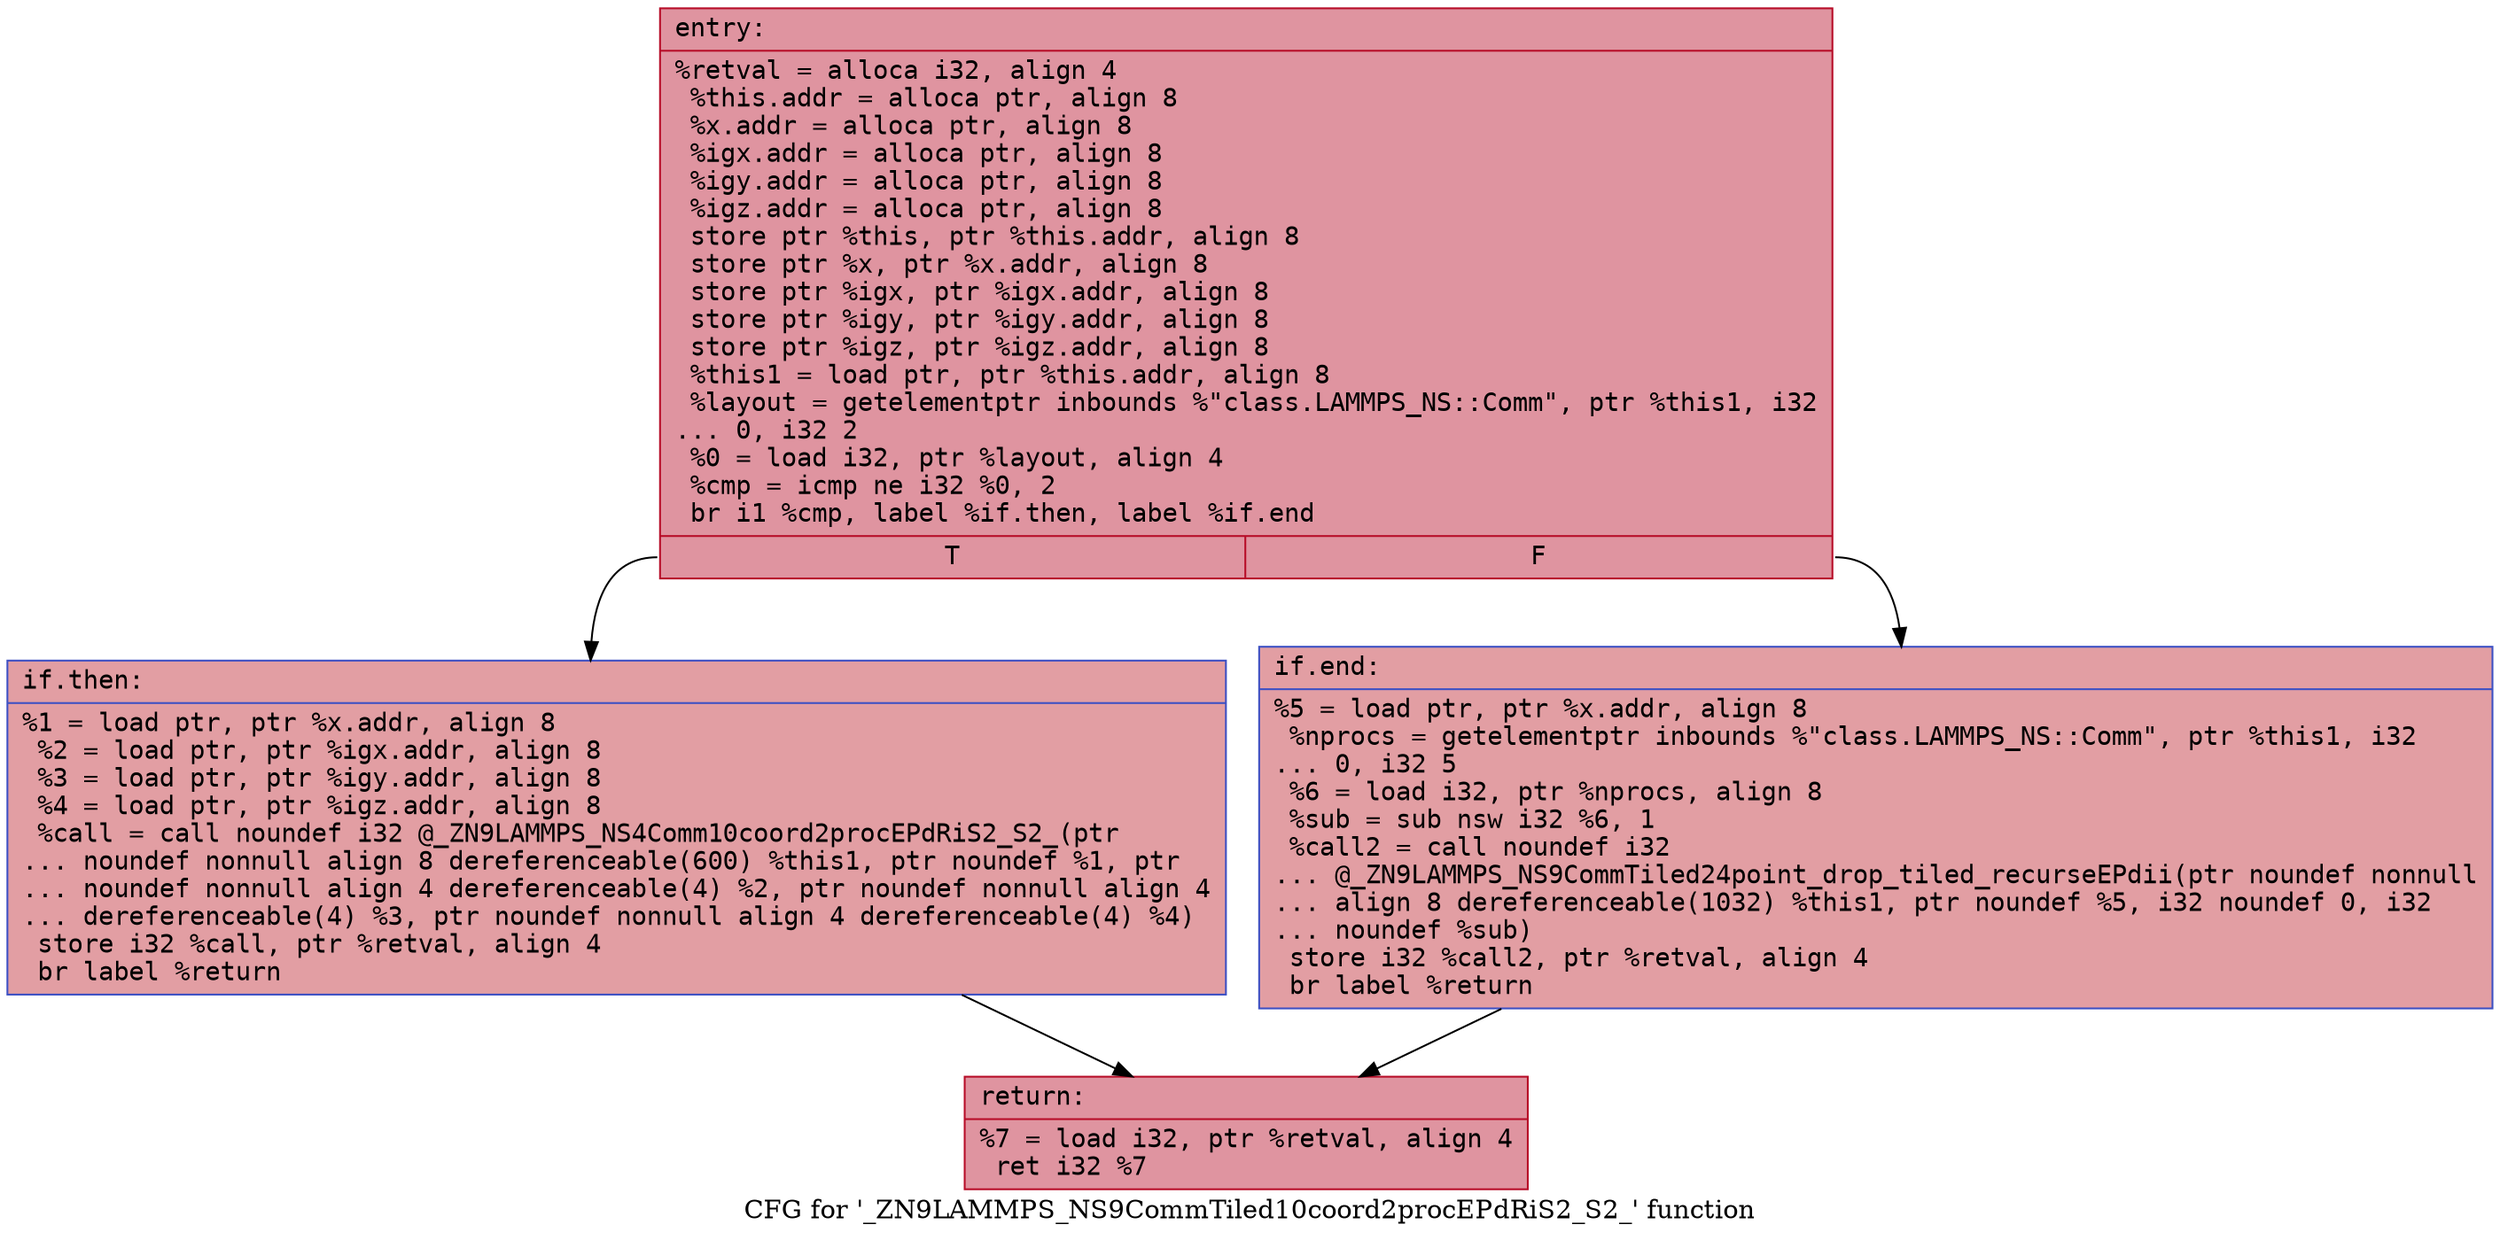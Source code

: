 digraph "CFG for '_ZN9LAMMPS_NS9CommTiled10coord2procEPdRiS2_S2_' function" {
	label="CFG for '_ZN9LAMMPS_NS9CommTiled10coord2procEPdRiS2_S2_' function";

	Node0x5560776c4060 [shape=record,color="#b70d28ff", style=filled, fillcolor="#b70d2870" fontname="Courier",label="{entry:\l|  %retval = alloca i32, align 4\l  %this.addr = alloca ptr, align 8\l  %x.addr = alloca ptr, align 8\l  %igx.addr = alloca ptr, align 8\l  %igy.addr = alloca ptr, align 8\l  %igz.addr = alloca ptr, align 8\l  store ptr %this, ptr %this.addr, align 8\l  store ptr %x, ptr %x.addr, align 8\l  store ptr %igx, ptr %igx.addr, align 8\l  store ptr %igy, ptr %igy.addr, align 8\l  store ptr %igz, ptr %igz.addr, align 8\l  %this1 = load ptr, ptr %this.addr, align 8\l  %layout = getelementptr inbounds %\"class.LAMMPS_NS::Comm\", ptr %this1, i32\l... 0, i32 2\l  %0 = load i32, ptr %layout, align 4\l  %cmp = icmp ne i32 %0, 2\l  br i1 %cmp, label %if.then, label %if.end\l|{<s0>T|<s1>F}}"];
	Node0x5560776c4060:s0 -> Node0x5560776c5020[tooltip="entry -> if.then\nProbability 50.00%" ];
	Node0x5560776c4060:s1 -> Node0x5560776c5090[tooltip="entry -> if.end\nProbability 50.00%" ];
	Node0x5560776c5020 [shape=record,color="#3d50c3ff", style=filled, fillcolor="#be242e70" fontname="Courier",label="{if.then:\l|  %1 = load ptr, ptr %x.addr, align 8\l  %2 = load ptr, ptr %igx.addr, align 8\l  %3 = load ptr, ptr %igy.addr, align 8\l  %4 = load ptr, ptr %igz.addr, align 8\l  %call = call noundef i32 @_ZN9LAMMPS_NS4Comm10coord2procEPdRiS2_S2_(ptr\l... noundef nonnull align 8 dereferenceable(600) %this1, ptr noundef %1, ptr\l... noundef nonnull align 4 dereferenceable(4) %2, ptr noundef nonnull align 4\l... dereferenceable(4) %3, ptr noundef nonnull align 4 dereferenceable(4) %4)\l  store i32 %call, ptr %retval, align 4\l  br label %return\l}"];
	Node0x5560776c5020 -> Node0x5560776c56b0[tooltip="if.then -> return\nProbability 100.00%" ];
	Node0x5560776c5090 [shape=record,color="#3d50c3ff", style=filled, fillcolor="#be242e70" fontname="Courier",label="{if.end:\l|  %5 = load ptr, ptr %x.addr, align 8\l  %nprocs = getelementptr inbounds %\"class.LAMMPS_NS::Comm\", ptr %this1, i32\l... 0, i32 5\l  %6 = load i32, ptr %nprocs, align 8\l  %sub = sub nsw i32 %6, 1\l  %call2 = call noundef i32\l... @_ZN9LAMMPS_NS9CommTiled24point_drop_tiled_recurseEPdii(ptr noundef nonnull\l... align 8 dereferenceable(1032) %this1, ptr noundef %5, i32 noundef 0, i32\l... noundef %sub)\l  store i32 %call2, ptr %retval, align 4\l  br label %return\l}"];
	Node0x5560776c5090 -> Node0x5560776c56b0[tooltip="if.end -> return\nProbability 100.00%" ];
	Node0x5560776c56b0 [shape=record,color="#b70d28ff", style=filled, fillcolor="#b70d2870" fontname="Courier",label="{return:\l|  %7 = load i32, ptr %retval, align 4\l  ret i32 %7\l}"];
}
